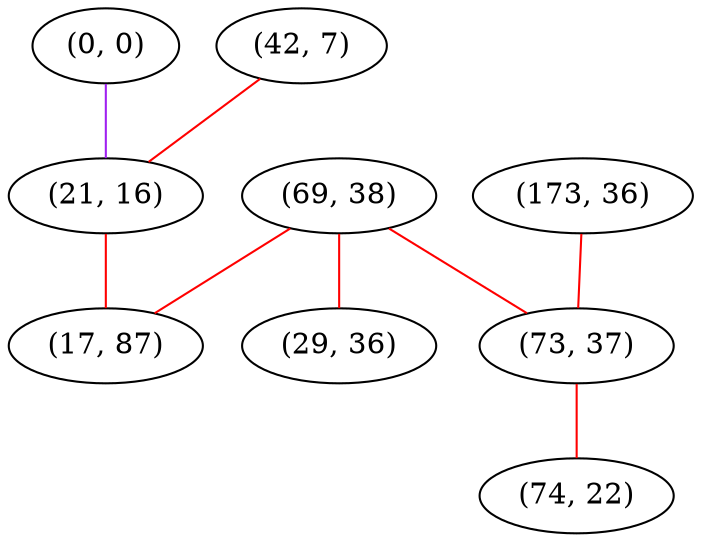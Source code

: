 graph "" {
"(0, 0)";
"(69, 38)";
"(173, 36)";
"(42, 7)";
"(21, 16)";
"(17, 87)";
"(73, 37)";
"(29, 36)";
"(74, 22)";
"(0, 0)" -- "(21, 16)"  [color=purple, key=0, weight=4];
"(69, 38)" -- "(73, 37)"  [color=red, key=0, weight=1];
"(69, 38)" -- "(29, 36)"  [color=red, key=0, weight=1];
"(69, 38)" -- "(17, 87)"  [color=red, key=0, weight=1];
"(173, 36)" -- "(73, 37)"  [color=red, key=0, weight=1];
"(42, 7)" -- "(21, 16)"  [color=red, key=0, weight=1];
"(21, 16)" -- "(17, 87)"  [color=red, key=0, weight=1];
"(73, 37)" -- "(74, 22)"  [color=red, key=0, weight=1];
}
